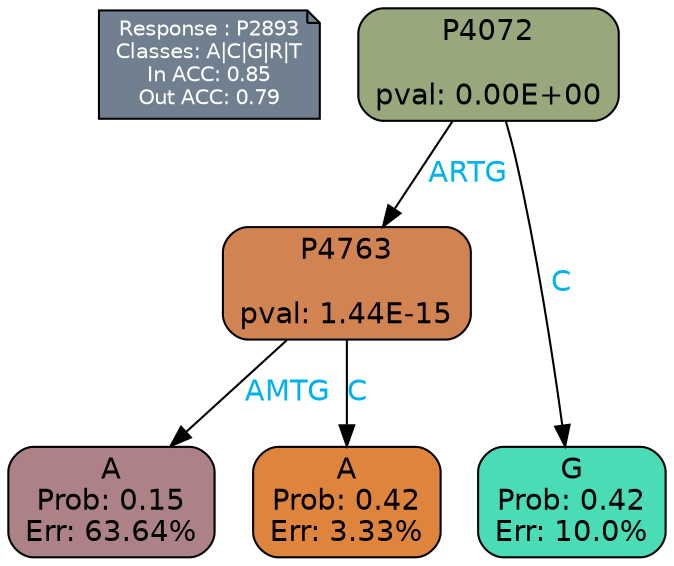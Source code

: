 digraph Tree {
node [shape=box, style="filled, rounded", color="black", fontname=helvetica] ;
graph [ranksep=equally, splines=polylines, bgcolor=transparent, dpi=600] ;
edge [fontname=helvetica] ;
LEGEND [label="Response : P2893
Classes: A|C|G|R|T
In ACC: 0.85
Out ACC: 0.79
",shape=note,align=left,style=filled,fillcolor="slategray",fontcolor="white",fontsize=10];1 [label="P4072

pval: 0.00E+00", fillcolor="#98a87c"] ;
2 [label="P4763

pval: 1.44E-15", fillcolor="#d18351"] ;
3 [label="A
Prob: 0.15
Err: 63.64%", fillcolor="#ac8286"] ;
4 [label="A
Prob: 0.42
Err: 3.33%", fillcolor="#df843d"] ;
5 [label="G
Prob: 0.42
Err: 10.0%", fillcolor="#4adbb7"] ;
1 -> 2 [label="ARTG",fontcolor=deepskyblue2] ;
1 -> 5 [label="C",fontcolor=deepskyblue2] ;
2 -> 3 [label="AMTG",fontcolor=deepskyblue2] ;
2 -> 4 [label="C",fontcolor=deepskyblue2] ;
{rank = same; 3;4;5;}{rank = same; LEGEND;1;}}